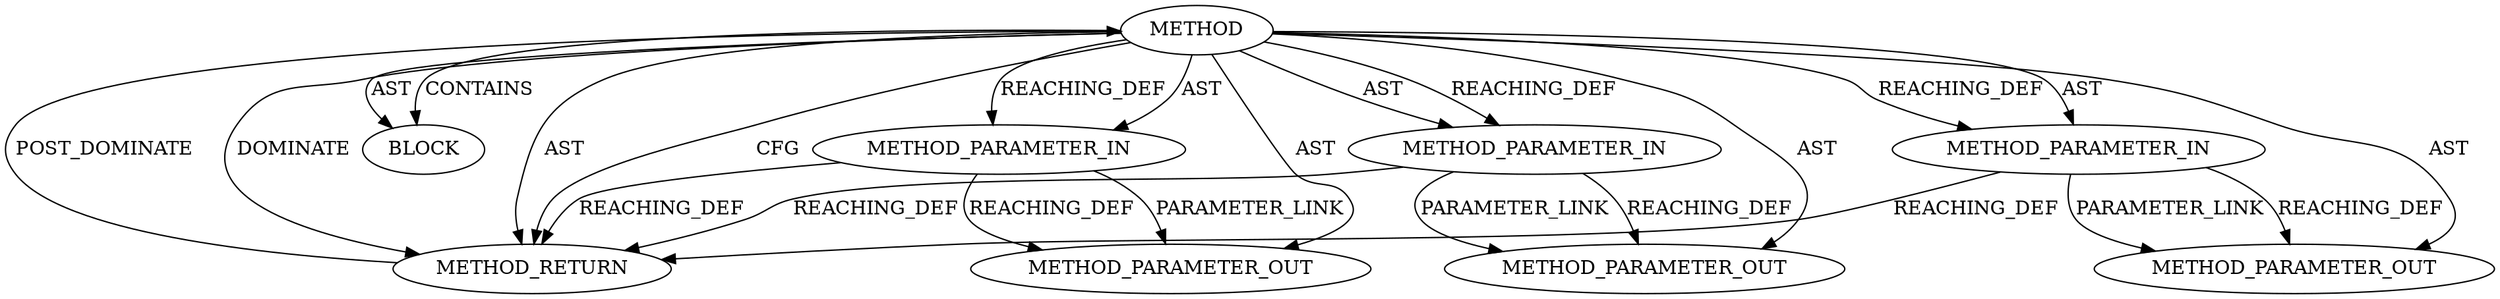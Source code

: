 digraph {
  696 [label=BLOCK ORDER=1 ARGUMENT_INDEX=1 CODE="<empty>" TYPE_FULL_NAME="ANY"]
  918 [label=METHOD_PARAMETER_OUT ORDER=2 CODE="p2" IS_VARIADIC=false TYPE_FULL_NAME="ANY" EVALUATION_STRATEGY="BY_VALUE" INDEX=2 NAME="p2"]
  697 [label=METHOD_RETURN ORDER=2 CODE="RET" TYPE_FULL_NAME="ANY" EVALUATION_STRATEGY="BY_VALUE"]
  692 [label=METHOD AST_PARENT_TYPE="NAMESPACE_BLOCK" AST_PARENT_FULL_NAME="<global>" ORDER=0 CODE="<empty>" FULL_NAME="X509_SIG_get0" IS_EXTERNAL=true FILENAME="<empty>" SIGNATURE="" NAME="X509_SIG_get0"]
  693 [label=METHOD_PARAMETER_IN ORDER=1 CODE="p1" IS_VARIADIC=false TYPE_FULL_NAME="ANY" EVALUATION_STRATEGY="BY_VALUE" INDEX=1 NAME="p1"]
  694 [label=METHOD_PARAMETER_IN ORDER=2 CODE="p2" IS_VARIADIC=false TYPE_FULL_NAME="ANY" EVALUATION_STRATEGY="BY_VALUE" INDEX=2 NAME="p2"]
  917 [label=METHOD_PARAMETER_OUT ORDER=1 CODE="p1" IS_VARIADIC=false TYPE_FULL_NAME="ANY" EVALUATION_STRATEGY="BY_VALUE" INDEX=1 NAME="p1"]
  919 [label=METHOD_PARAMETER_OUT ORDER=3 CODE="p3" IS_VARIADIC=false TYPE_FULL_NAME="ANY" EVALUATION_STRATEGY="BY_VALUE" INDEX=3 NAME="p3"]
  695 [label=METHOD_PARAMETER_IN ORDER=3 CODE="p3" IS_VARIADIC=false TYPE_FULL_NAME="ANY" EVALUATION_STRATEGY="BY_VALUE" INDEX=3 NAME="p3"]
  693 -> 917 [label=REACHING_DEF VARIABLE="p1"]
  694 -> 918 [label=PARAMETER_LINK ]
  694 -> 697 [label=REACHING_DEF VARIABLE="p2"]
  693 -> 697 [label=REACHING_DEF VARIABLE="p1"]
  692 -> 694 [label=REACHING_DEF VARIABLE=""]
  692 -> 917 [label=AST ]
  692 -> 697 [label=AST ]
  697 -> 692 [label=POST_DOMINATE ]
  692 -> 693 [label=REACHING_DEF VARIABLE=""]
  695 -> 919 [label=PARAMETER_LINK ]
  695 -> 697 [label=REACHING_DEF VARIABLE="p3"]
  692 -> 919 [label=AST ]
  692 -> 695 [label=REACHING_DEF VARIABLE=""]
  692 -> 695 [label=AST ]
  692 -> 918 [label=AST ]
  692 -> 696 [label=CONTAINS ]
  694 -> 918 [label=REACHING_DEF VARIABLE="p2"]
  692 -> 697 [label=CFG ]
  692 -> 693 [label=AST ]
  692 -> 694 [label=AST ]
  695 -> 919 [label=REACHING_DEF VARIABLE="p3"]
  692 -> 697 [label=DOMINATE ]
  693 -> 917 [label=PARAMETER_LINK ]
  692 -> 696 [label=AST ]
}
